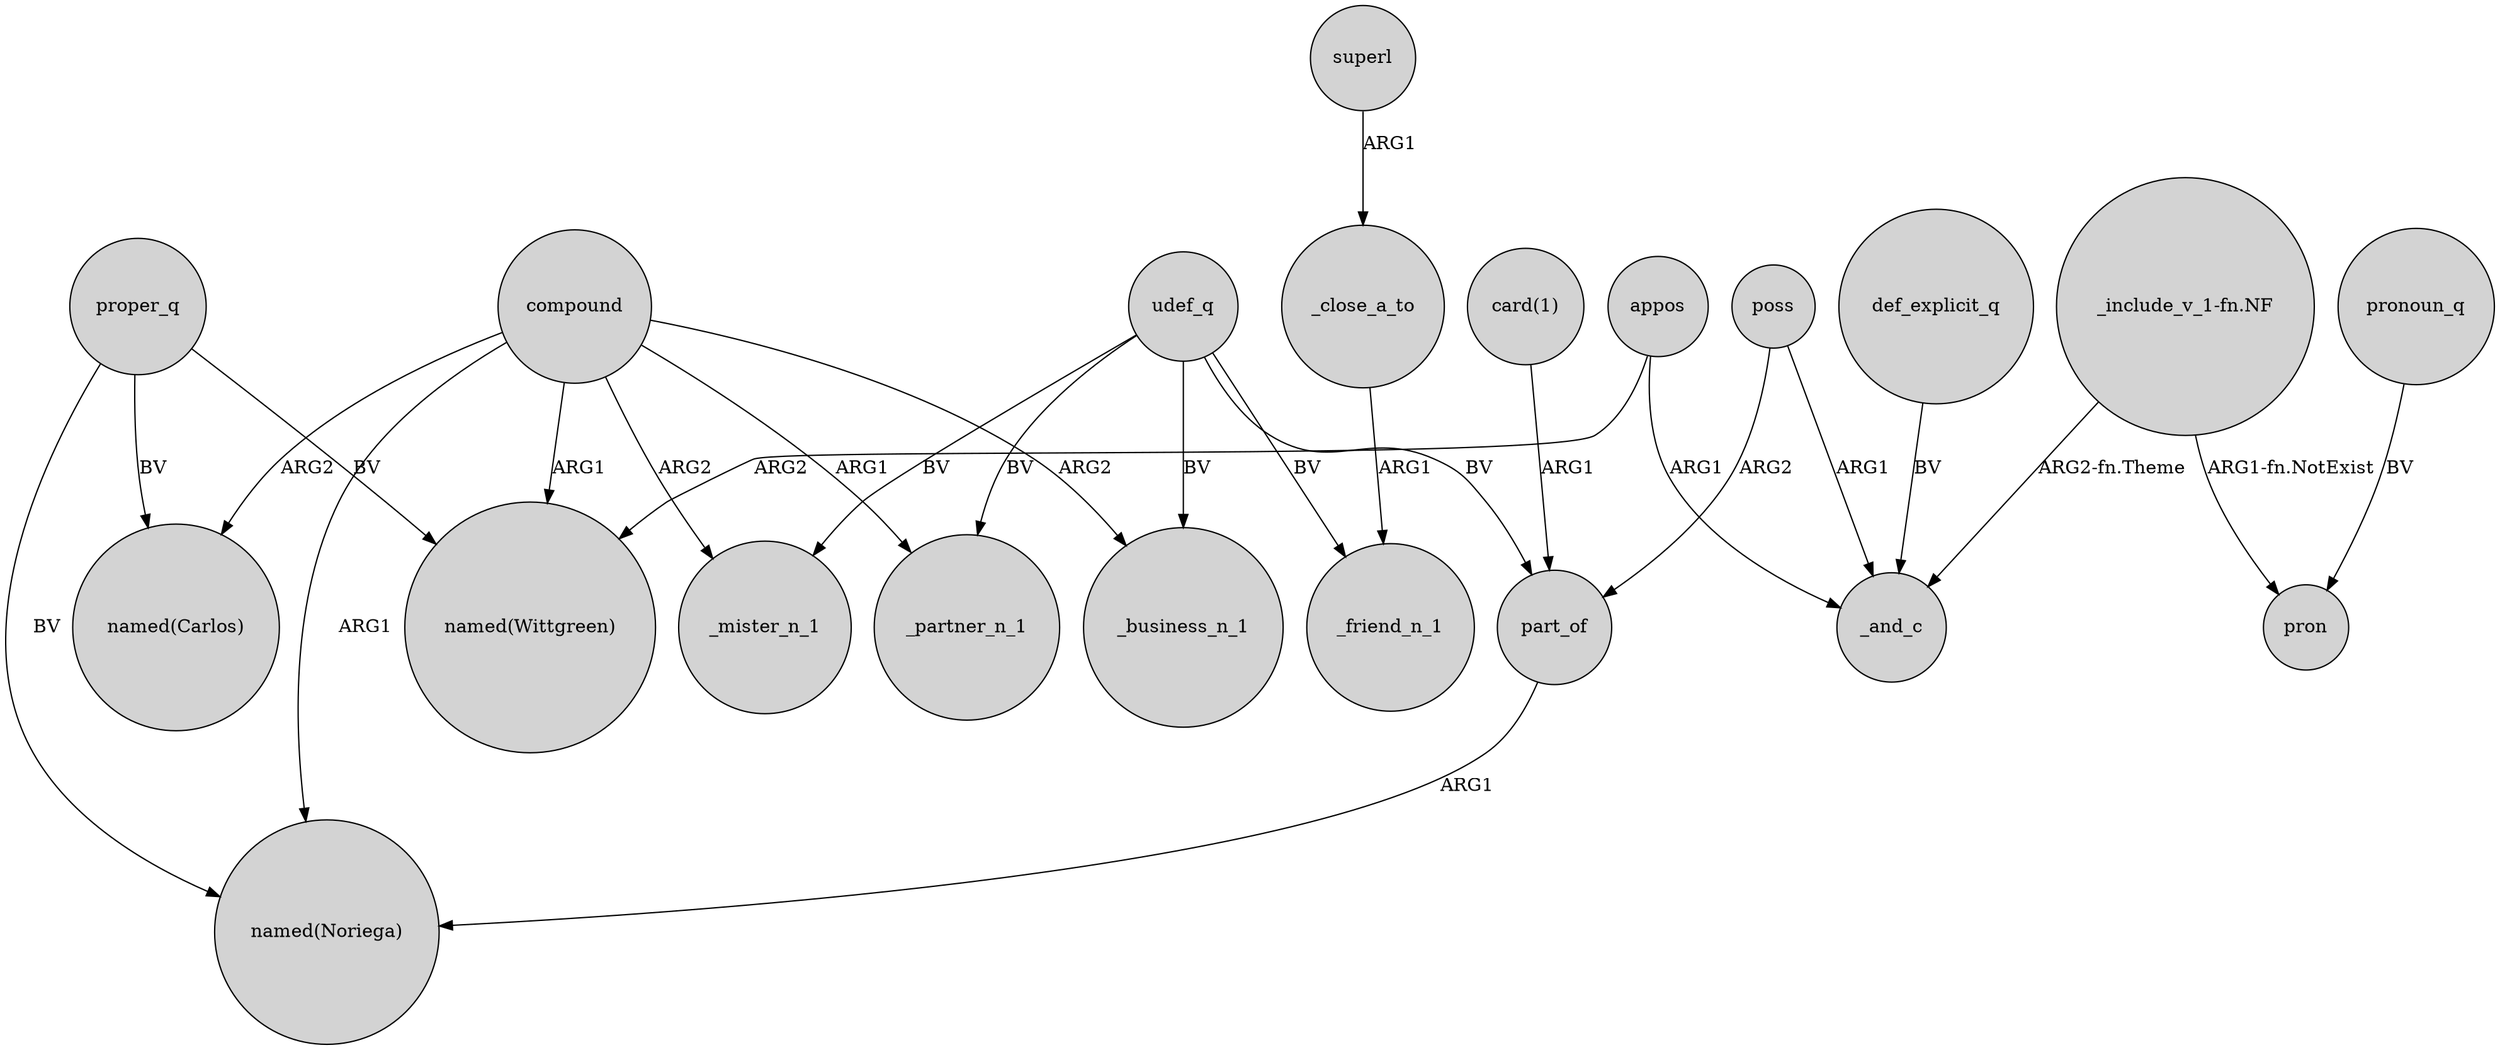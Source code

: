 digraph {
	node [shape=circle style=filled]
	compound -> "named(Wittgreen)" [label=ARG1]
	udef_q -> part_of [label=BV]
	poss -> _and_c [label=ARG1]
	appos -> _and_c [label=ARG1]
	def_explicit_q -> _and_c [label=BV]
	superl -> _close_a_to [label=ARG1]
	compound -> _mister_n_1 [label=ARG2]
	poss -> part_of [label=ARG2]
	udef_q -> _mister_n_1 [label=BV]
	compound -> _partner_n_1 [label=ARG1]
	udef_q -> _partner_n_1 [label=BV]
	proper_q -> "named(Noriega)" [label=BV]
	_close_a_to -> _friend_n_1 [label=ARG1]
	pronoun_q -> pron [label=BV]
	compound -> "named(Carlos)" [label=ARG2]
	compound -> "named(Noriega)" [label=ARG1]
	appos -> "named(Wittgreen)" [label=ARG2]
	proper_q -> "named(Wittgreen)" [label=BV]
	"_include_v_1-fn.NF" -> pron [label="ARG1-fn.NotExist"]
	compound -> _business_n_1 [label=ARG2]
	"_include_v_1-fn.NF" -> _and_c [label="ARG2-fn.Theme"]
	udef_q -> _friend_n_1 [label=BV]
	"card(1)" -> part_of [label=ARG1]
	proper_q -> "named(Carlos)" [label=BV]
	udef_q -> _business_n_1 [label=BV]
	part_of -> "named(Noriega)" [label=ARG1]
}
